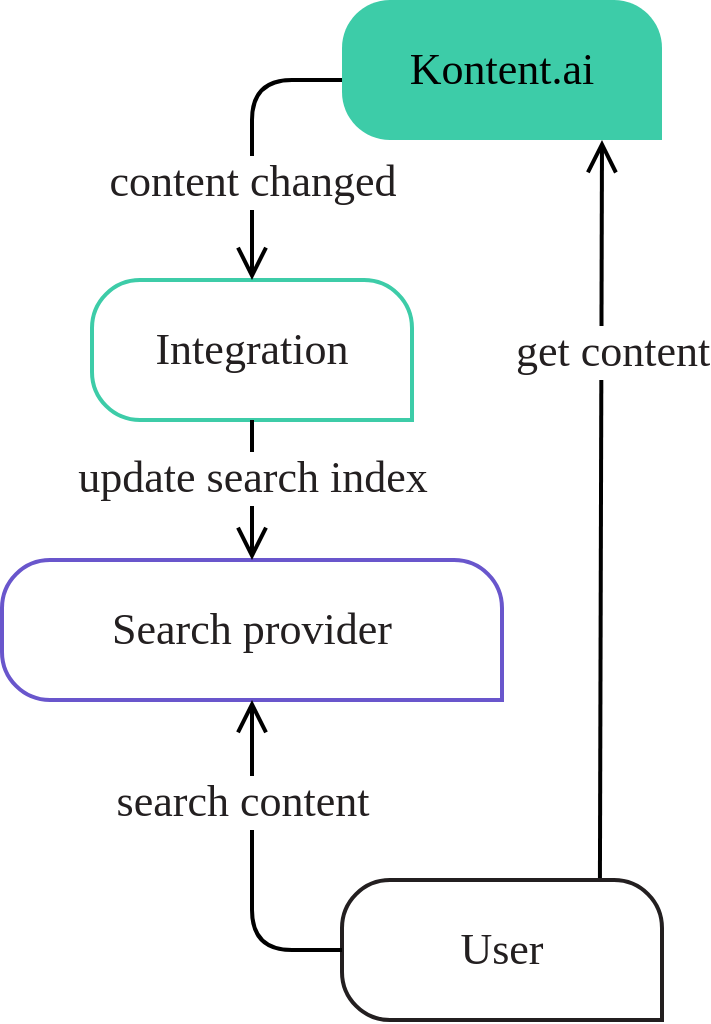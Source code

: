 <?xml version="1.0" encoding="UTF-8"?>
<mxfile version="21.0.8" type="embed"><diagram id="mvRfGreNyMZ081jEFbUN" name="Page-1"><mxGraphModel dx="1434" dy="805" grid="1" gridSize="10" guides="1" tooltips="1" connect="1" arrows="1" fold="1" page="1" pageScale="1" pageWidth="827" pageHeight="1169" math="0" shadow="0"><root><mxCell id="0"/><mxCell id="1" parent="0"/><mxCell id="w7PaGOnTu4NmDSJ7aBcq-1" value="&lt;font style=&quot;font-size: 22px;&quot;&gt;Kontent.ai&lt;/font&gt;" style="verticalLabelPosition=middle;verticalAlign=middle;html=1;shape=mxgraph.basic.three_corner_round_rect;dx=12;whiteSpace=wrap;rounded=1;glass=0;flipV=0;strokeWidth=2;perimeterSpacing=0;strokeColor=none;fillColor=#3dcca8;flipH=1;labelPosition=center;align=center;fontFamily=Work Sans;fontSource=https%3A%2F%2Ffonts.googleapis.com%2Fcss%3Ffamily%3DWork%2BSans;spacing=20;overflow=hidden;" parent="1" vertex="1"><mxGeometry x="280" y="60" width="160" height="70" as="geometry"/></mxCell><mxCell id="w7PaGOnTu4NmDSJ7aBcq-2" value="Integration" style="verticalLabelPosition=middle;verticalAlign=middle;html=1;shape=mxgraph.basic.three_corner_round_rect;dx=12;whiteSpace=wrap;rounded=1;glass=0;flipV=0;strokeWidth=2;perimeterSpacing=0;strokeColor=#3DCCA8;fillColor=none;flipH=1;labelPosition=center;align=center;fontColor=#231F20;fontSize=22;fontFamily=Work Sans;fontSource=https%3A%2F%2Ffonts.googleapis.com%2Fcss%3Ffamily%3DWork%2BSans;spacing=20;overflow=hidden;" parent="1" vertex="1"><mxGeometry x="155" y="200" width="160" height="70" as="geometry"/></mxCell><mxCell id="w7PaGOnTu4NmDSJ7aBcq-3" value="Search provider" style="verticalLabelPosition=middle;verticalAlign=middle;html=1;shape=mxgraph.basic.three_corner_round_rect;dx=12;whiteSpace=wrap;rounded=1;glass=0;flipV=0;strokeWidth=2;perimeterSpacing=0;strokeColor=#6956cc;fillColor=none;flipH=1;labelPosition=center;align=center;fontColor=#231F20;fontSize=22;fontFamily=Work Sans;fontSource=https%3A%2F%2Ffonts.googleapis.com%2Fcss%3Ffamily%3DWork%2BSans;spacing=20;overflow=hidden;" parent="1" vertex="1"><mxGeometry x="110" y="340" width="250" height="70" as="geometry"/></mxCell><mxCell id="w7PaGOnTu4NmDSJ7aBcq-4" value="" style="endArrow=open;endFill=1;endSize=12;html=1;rounded=1;fontFamily=Work Sans;fontSource=https%3A%2F%2Ffonts.googleapis.com%2Fcss%3Ffamily%3DWork%2BSans;fontSize=22;fontColor=#231F20;strokeWidth=2;arcSize=40;entryX=0.5;entryY=0;entryDx=0;entryDy=0;entryPerimeter=0;" parent="1" target="w7PaGOnTu4NmDSJ7aBcq-2" edge="1"><mxGeometry width="160" relative="1" as="geometry"><mxPoint x="280" y="100" as="sourcePoint"/><mxPoint x="660" y="170" as="targetPoint"/><Array as="points"><mxPoint x="235" y="100"/></Array></mxGeometry></mxCell><mxCell id="w7PaGOnTu4NmDSJ7aBcq-5" value="content changed" style="edgeLabel;html=1;align=center;verticalAlign=middle;resizable=0;points=[];fontSize=22;fontFamily=Work Sans;fontColor=#231F20;" parent="w7PaGOnTu4NmDSJ7aBcq-4" connectable="0" vertex="1"><mxGeometry x="0.3" y="3" relative="1" as="geometry"><mxPoint x="-3" y="1" as="offset"/></mxGeometry></mxCell><mxCell id="w7PaGOnTu4NmDSJ7aBcq-6" value="" style="endArrow=open;endFill=1;endSize=12;html=1;rounded=1;fontFamily=Work Sans;fontSource=https%3A%2F%2Ffonts.googleapis.com%2Fcss%3Ffamily%3DWork%2BSans;fontSize=22;fontColor=#231F20;strokeWidth=2;arcSize=40;exitX=0.5;exitY=1;exitDx=0;exitDy=0;exitPerimeter=0;entryX=0.5;entryY=0;entryDx=0;entryDy=0;entryPerimeter=0;" parent="1" source="w7PaGOnTu4NmDSJ7aBcq-2" target="w7PaGOnTu4NmDSJ7aBcq-3" edge="1"><mxGeometry width="160" relative="1" as="geometry"><mxPoint x="205" y="360" as="sourcePoint"/><mxPoint x="365" y="360" as="targetPoint"/></mxGeometry></mxCell><mxCell id="w7PaGOnTu4NmDSJ7aBcq-7" value="update search index" style="edgeLabel;html=1;align=center;verticalAlign=middle;resizable=0;points=[];fontSize=22;fontFamily=Work Sans;fontColor=#231F20;" parent="w7PaGOnTu4NmDSJ7aBcq-6" connectable="0" vertex="1"><mxGeometry x="0.3" y="3" relative="1" as="geometry"><mxPoint x="-3" y="-17" as="offset"/></mxGeometry></mxCell><mxCell id="ukWcUFDg1TyrEgQXVyZ8-1" value="User" style="verticalLabelPosition=middle;verticalAlign=middle;html=1;shape=mxgraph.basic.three_corner_round_rect;dx=12;whiteSpace=wrap;rounded=1;glass=0;flipV=0;strokeWidth=2;perimeterSpacing=0;strokeColor=#231f20;fillColor=none;flipH=1;labelPosition=center;align=center;fontColor=#231f20;fontSize=22;fontFamily=Work Sans;fontSource=https%3A%2F%2Ffonts.googleapis.com%2Fcss%3Ffamily%3DWork%2BSans;spacingLeft=0;spacingRight=0;labelPadding=0;noLabel=0;overflow=hidden;spacing=20;" parent="1" vertex="1"><mxGeometry x="280" y="500" width="160" height="70" as="geometry"/></mxCell><mxCell id="ukWcUFDg1TyrEgQXVyZ8-2" value="" style="endArrow=open;endFill=1;endSize=12;html=1;rounded=1;fontFamily=Work Sans;fontSource=https%3A%2F%2Ffonts.googleapis.com%2Fcss%3Ffamily%3DWork%2BSans;fontSize=22;fontColor=#231F20;strokeWidth=2;startSize=6;sourcePerimeterSpacing=0;jumpStyle=none;arcSize=40;exitX=1;exitY=0.5;exitDx=0;exitDy=0;exitPerimeter=0;entryX=0.5;entryY=1;entryDx=0;entryDy=0;entryPerimeter=0;" parent="1" source="ukWcUFDg1TyrEgQXVyZ8-1" target="w7PaGOnTu4NmDSJ7aBcq-3" edge="1"><mxGeometry width="160" relative="1" as="geometry"><mxPoint x="330" y="630" as="sourcePoint"/><mxPoint x="490" y="630" as="targetPoint"/><Array as="points"><mxPoint x="235" y="535"/></Array></mxGeometry></mxCell><mxCell id="ukWcUFDg1TyrEgQXVyZ8-3" value="search content" style="edgeLabel;html=1;align=center;verticalAlign=middle;resizable=0;points=[];fontSize=22;fontFamily=Work Sans;fontColor=#231F20;" parent="ukWcUFDg1TyrEgQXVyZ8-2" connectable="0" vertex="1"><mxGeometry x="0.3" y="3" relative="1" as="geometry"><mxPoint x="-2" y="-9" as="offset"/></mxGeometry></mxCell><mxCell id="ukWcUFDg1TyrEgQXVyZ8-4" value="" style="endArrow=open;endFill=1;endSize=12;html=1;rounded=1;fontFamily=Work Sans;fontSource=https%3A%2F%2Ffonts.googleapis.com%2Fcss%3Ffamily%3DWork%2BSans;fontSize=22;fontColor=#231F20;strokeWidth=2;startSize=6;sourcePerimeterSpacing=0;jumpStyle=none;arcSize=40;exitX=0.194;exitY=-0.014;exitDx=0;exitDy=0;exitPerimeter=0;" parent="1" source="ukWcUFDg1TyrEgQXVyZ8-1" edge="1"><mxGeometry width="160" relative="1" as="geometry"><mxPoint x="410" y="490" as="sourcePoint"/><mxPoint x="410" y="130" as="targetPoint"/><Array as="points"/></mxGeometry></mxCell><mxCell id="ukWcUFDg1TyrEgQXVyZ8-5" value="get content" style="edgeLabel;html=1;align=center;verticalAlign=middle;resizable=0;points=[];fontSize=22;fontFamily=Work Sans;fontColor=#231F20;" parent="ukWcUFDg1TyrEgQXVyZ8-4" connectable="0" vertex="1"><mxGeometry x="0.3" y="3" relative="1" as="geometry"><mxPoint x="8" y="-23" as="offset"/></mxGeometry></mxCell></root></mxGraphModel></diagram></mxfile>
